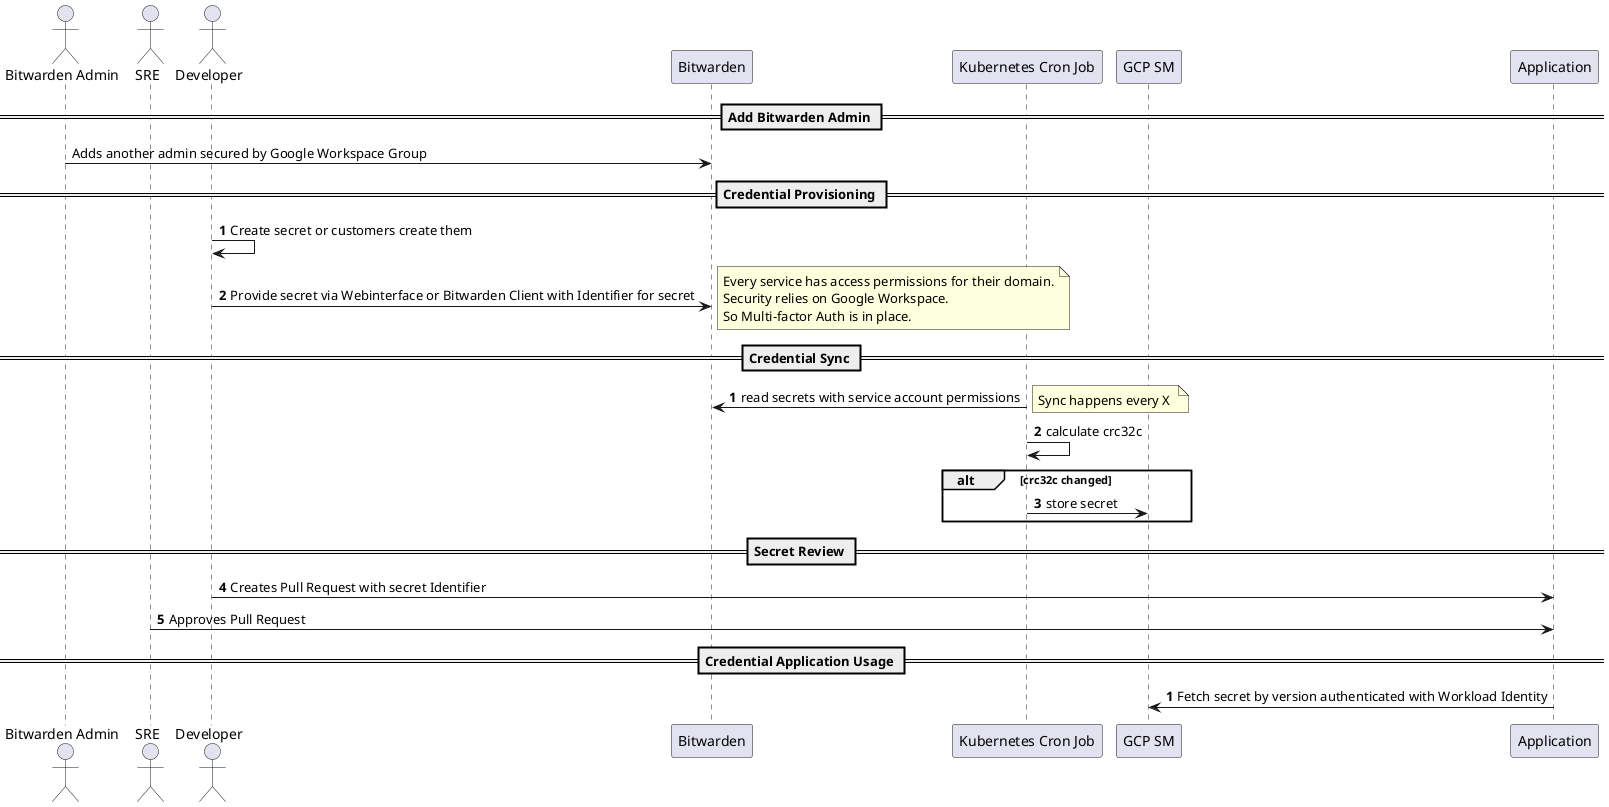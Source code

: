 @startuml

actor "Bitwarden Admin" as admin
actor "SRE" as sre
actor "Developer" as dev
participant "Bitwarden" as bit
participant "Kubernetes Cron Job" as cron
participant "GCP SM" as sm
participant "Application" as app

== Add Bitwarden Admin ==

admin -> bit: Adds another admin secured by Google Workspace Group

== Credential Provisioning ==

autonumber

dev -> dev: Create secret or customers create them
dev -> bit: Provide secret via Webinterface or Bitwarden Client with Identifier for secret

note right
  Every service has access permissions for their domain.
  Security relies on Google Workspace.
  So Multi-factor Auth is in place.
end note

== Credential Sync ==

autonumber

cron -> bit: read secrets with service account permissions
note right
  Sync happens every X 
end note

cron -> cron: calculate crc32c

alt crc32c changed
  cron -> sm: store secret    
end

== Secret Review ==

dev -> app: Creates Pull Request with secret Identifier
sre -> app: Approves Pull Request

== Credential Application Usage ==

autonumber

app -> sm: Fetch secret by version authenticated with Workload Identity

@enduml
